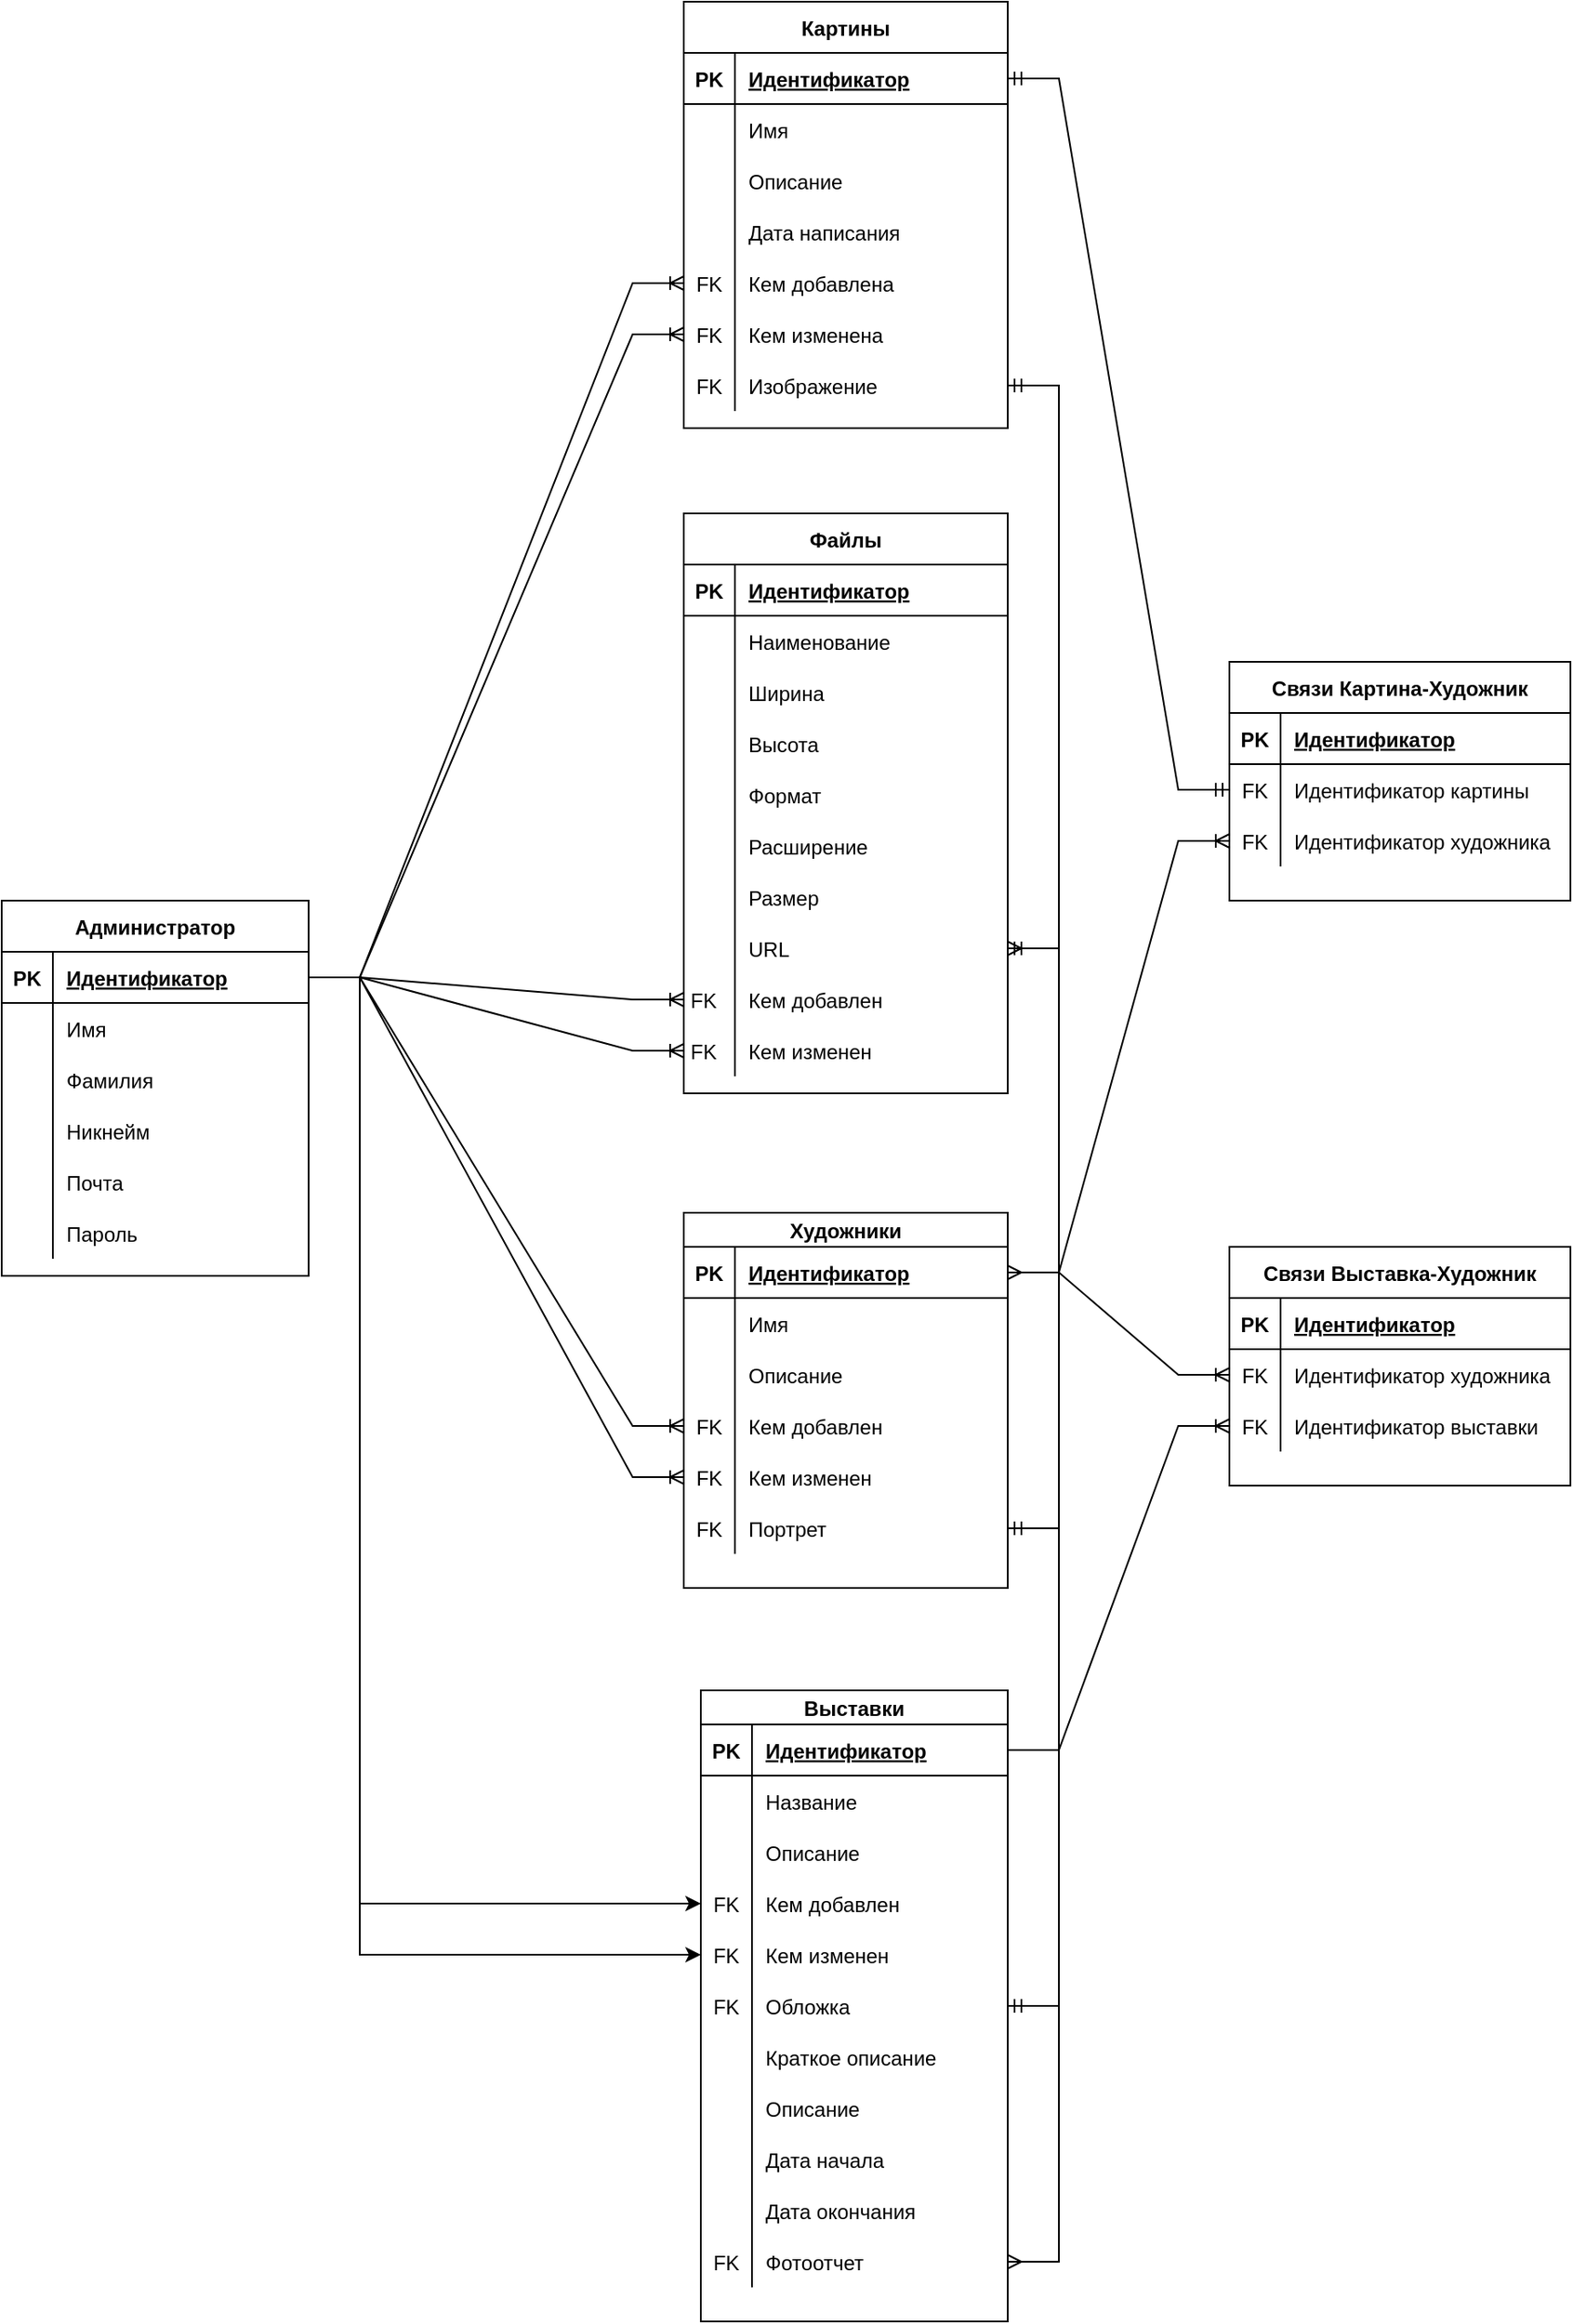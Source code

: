 <mxfile version="21.1.5" type="device">
  <diagram id="3rAgQ4ktY9IIrAbZ8hFa" name="Page-1">
    <mxGraphModel dx="1843" dy="747" grid="1" gridSize="10" guides="1" tooltips="1" connect="1" arrows="1" fold="1" page="1" pageScale="1" pageWidth="2336" pageHeight="1654" math="0" shadow="0">
      <root>
        <mxCell id="0" />
        <mxCell id="1" parent="0" />
        <mxCell id="TPfBYXYSF042yDpxXfmi-1" value="Художники" style="shape=table;startSize=20;container=1;collapsible=1;childLayout=tableLayout;fixedRows=1;rowLines=0;fontStyle=1;align=center;resizeLast=1;" vertex="1" parent="1">
          <mxGeometry x="760" y="900" width="190" height="220" as="geometry" />
        </mxCell>
        <mxCell id="TPfBYXYSF042yDpxXfmi-2" value="" style="shape=partialRectangle;collapsible=0;dropTarget=0;pointerEvents=0;fillColor=none;points=[[0,0.5],[1,0.5]];portConstraint=eastwest;top=0;left=0;right=0;bottom=1;" vertex="1" parent="TPfBYXYSF042yDpxXfmi-1">
          <mxGeometry y="20" width="190" height="30" as="geometry" />
        </mxCell>
        <mxCell id="TPfBYXYSF042yDpxXfmi-3" value="PK" style="shape=partialRectangle;overflow=hidden;connectable=0;fillColor=none;top=0;left=0;bottom=0;right=0;fontStyle=1;" vertex="1" parent="TPfBYXYSF042yDpxXfmi-2">
          <mxGeometry width="30" height="30" as="geometry">
            <mxRectangle width="30" height="30" as="alternateBounds" />
          </mxGeometry>
        </mxCell>
        <mxCell id="TPfBYXYSF042yDpxXfmi-4" value="Идентификатор" style="shape=partialRectangle;overflow=hidden;connectable=0;fillColor=none;top=0;left=0;bottom=0;right=0;align=left;spacingLeft=6;fontStyle=5;" vertex="1" parent="TPfBYXYSF042yDpxXfmi-2">
          <mxGeometry x="30" width="160" height="30" as="geometry">
            <mxRectangle width="160" height="30" as="alternateBounds" />
          </mxGeometry>
        </mxCell>
        <mxCell id="TPfBYXYSF042yDpxXfmi-5" value="" style="shape=partialRectangle;collapsible=0;dropTarget=0;pointerEvents=0;fillColor=none;points=[[0,0.5],[1,0.5]];portConstraint=eastwest;top=0;left=0;right=0;bottom=0;" vertex="1" parent="TPfBYXYSF042yDpxXfmi-1">
          <mxGeometry y="50" width="190" height="30" as="geometry" />
        </mxCell>
        <mxCell id="TPfBYXYSF042yDpxXfmi-6" value="" style="shape=partialRectangle;overflow=hidden;connectable=0;fillColor=none;top=0;left=0;bottom=0;right=0;" vertex="1" parent="TPfBYXYSF042yDpxXfmi-5">
          <mxGeometry width="30" height="30" as="geometry">
            <mxRectangle width="30" height="30" as="alternateBounds" />
          </mxGeometry>
        </mxCell>
        <mxCell id="TPfBYXYSF042yDpxXfmi-7" value="Имя" style="shape=partialRectangle;overflow=hidden;connectable=0;fillColor=none;top=0;left=0;bottom=0;right=0;align=left;spacingLeft=6;" vertex="1" parent="TPfBYXYSF042yDpxXfmi-5">
          <mxGeometry x="30" width="160" height="30" as="geometry">
            <mxRectangle width="160" height="30" as="alternateBounds" />
          </mxGeometry>
        </mxCell>
        <mxCell id="TPfBYXYSF042yDpxXfmi-8" value="" style="shape=partialRectangle;collapsible=0;dropTarget=0;pointerEvents=0;fillColor=none;points=[[0,0.5],[1,0.5]];portConstraint=eastwest;top=0;left=0;right=0;bottom=0;" vertex="1" parent="TPfBYXYSF042yDpxXfmi-1">
          <mxGeometry y="80" width="190" height="30" as="geometry" />
        </mxCell>
        <mxCell id="TPfBYXYSF042yDpxXfmi-9" value="" style="shape=partialRectangle;overflow=hidden;connectable=0;fillColor=none;top=0;left=0;bottom=0;right=0;" vertex="1" parent="TPfBYXYSF042yDpxXfmi-8">
          <mxGeometry width="30" height="30" as="geometry">
            <mxRectangle width="30" height="30" as="alternateBounds" />
          </mxGeometry>
        </mxCell>
        <mxCell id="TPfBYXYSF042yDpxXfmi-10" value="Описание" style="shape=partialRectangle;overflow=hidden;connectable=0;fillColor=none;top=0;left=0;bottom=0;right=0;align=left;spacingLeft=6;" vertex="1" parent="TPfBYXYSF042yDpxXfmi-8">
          <mxGeometry x="30" width="160" height="30" as="geometry">
            <mxRectangle width="160" height="30" as="alternateBounds" />
          </mxGeometry>
        </mxCell>
        <mxCell id="TPfBYXYSF042yDpxXfmi-11" value="" style="shape=partialRectangle;collapsible=0;dropTarget=0;pointerEvents=0;fillColor=none;points=[[0,0.5],[1,0.5]];portConstraint=eastwest;top=0;left=0;right=0;bottom=0;" vertex="1" parent="TPfBYXYSF042yDpxXfmi-1">
          <mxGeometry y="110" width="190" height="30" as="geometry" />
        </mxCell>
        <mxCell id="TPfBYXYSF042yDpxXfmi-12" value="FK" style="shape=partialRectangle;overflow=hidden;connectable=0;fillColor=none;top=0;left=0;bottom=0;right=0;" vertex="1" parent="TPfBYXYSF042yDpxXfmi-11">
          <mxGeometry width="30" height="30" as="geometry">
            <mxRectangle width="30" height="30" as="alternateBounds" />
          </mxGeometry>
        </mxCell>
        <mxCell id="TPfBYXYSF042yDpxXfmi-13" value="Кем добавлен" style="shape=partialRectangle;overflow=hidden;connectable=0;fillColor=none;top=0;left=0;bottom=0;right=0;align=left;spacingLeft=6;" vertex="1" parent="TPfBYXYSF042yDpxXfmi-11">
          <mxGeometry x="30" width="160" height="30" as="geometry">
            <mxRectangle width="160" height="30" as="alternateBounds" />
          </mxGeometry>
        </mxCell>
        <mxCell id="TPfBYXYSF042yDpxXfmi-14" value="" style="shape=partialRectangle;collapsible=0;dropTarget=0;pointerEvents=0;fillColor=none;points=[[0,0.5],[1,0.5]];portConstraint=eastwest;top=0;left=0;right=0;bottom=0;" vertex="1" parent="TPfBYXYSF042yDpxXfmi-1">
          <mxGeometry y="140" width="190" height="30" as="geometry" />
        </mxCell>
        <mxCell id="TPfBYXYSF042yDpxXfmi-15" value="FK" style="shape=partialRectangle;overflow=hidden;connectable=0;fillColor=none;top=0;left=0;bottom=0;right=0;" vertex="1" parent="TPfBYXYSF042yDpxXfmi-14">
          <mxGeometry width="30" height="30" as="geometry">
            <mxRectangle width="30" height="30" as="alternateBounds" />
          </mxGeometry>
        </mxCell>
        <mxCell id="TPfBYXYSF042yDpxXfmi-16" value="Кем изменен" style="shape=partialRectangle;overflow=hidden;connectable=0;fillColor=none;top=0;left=0;bottom=0;right=0;align=left;spacingLeft=6;" vertex="1" parent="TPfBYXYSF042yDpxXfmi-14">
          <mxGeometry x="30" width="160" height="30" as="geometry">
            <mxRectangle width="160" height="30" as="alternateBounds" />
          </mxGeometry>
        </mxCell>
        <mxCell id="TPfBYXYSF042yDpxXfmi-17" value="" style="shape=partialRectangle;collapsible=0;dropTarget=0;pointerEvents=0;fillColor=none;points=[[0,0.5],[1,0.5]];portConstraint=eastwest;top=0;left=0;right=0;bottom=0;" vertex="1" parent="TPfBYXYSF042yDpxXfmi-1">
          <mxGeometry y="170" width="190" height="30" as="geometry" />
        </mxCell>
        <mxCell id="TPfBYXYSF042yDpxXfmi-18" value="FK" style="shape=partialRectangle;overflow=hidden;connectable=0;fillColor=none;top=0;left=0;bottom=0;right=0;" vertex="1" parent="TPfBYXYSF042yDpxXfmi-17">
          <mxGeometry width="30" height="30" as="geometry">
            <mxRectangle width="30" height="30" as="alternateBounds" />
          </mxGeometry>
        </mxCell>
        <mxCell id="TPfBYXYSF042yDpxXfmi-19" value="Портрет" style="shape=partialRectangle;overflow=hidden;connectable=0;fillColor=none;top=0;left=0;bottom=0;right=0;align=left;spacingLeft=6;" vertex="1" parent="TPfBYXYSF042yDpxXfmi-17">
          <mxGeometry x="30" width="160" height="30" as="geometry">
            <mxRectangle width="160" height="30" as="alternateBounds" />
          </mxGeometry>
        </mxCell>
        <mxCell id="TPfBYXYSF042yDpxXfmi-20" value="Администратор" style="shape=table;startSize=30;container=1;collapsible=1;childLayout=tableLayout;fixedRows=1;rowLines=0;fontStyle=1;align=center;resizeLast=1;" vertex="1" parent="1">
          <mxGeometry x="360" y="717" width="180" height="220" as="geometry" />
        </mxCell>
        <mxCell id="TPfBYXYSF042yDpxXfmi-21" value="" style="shape=partialRectangle;collapsible=0;dropTarget=0;pointerEvents=0;fillColor=none;points=[[0,0.5],[1,0.5]];portConstraint=eastwest;top=0;left=0;right=0;bottom=1;" vertex="1" parent="TPfBYXYSF042yDpxXfmi-20">
          <mxGeometry y="30" width="180" height="30" as="geometry" />
        </mxCell>
        <mxCell id="TPfBYXYSF042yDpxXfmi-22" value="PK" style="shape=partialRectangle;overflow=hidden;connectable=0;fillColor=none;top=0;left=0;bottom=0;right=0;fontStyle=1;" vertex="1" parent="TPfBYXYSF042yDpxXfmi-21">
          <mxGeometry width="30" height="30" as="geometry">
            <mxRectangle width="30" height="30" as="alternateBounds" />
          </mxGeometry>
        </mxCell>
        <mxCell id="TPfBYXYSF042yDpxXfmi-23" value="Идентификатор" style="shape=partialRectangle;overflow=hidden;connectable=0;fillColor=none;top=0;left=0;bottom=0;right=0;align=left;spacingLeft=6;fontStyle=5;" vertex="1" parent="TPfBYXYSF042yDpxXfmi-21">
          <mxGeometry x="30" width="150" height="30" as="geometry">
            <mxRectangle width="150" height="30" as="alternateBounds" />
          </mxGeometry>
        </mxCell>
        <mxCell id="TPfBYXYSF042yDpxXfmi-24" value="" style="shape=partialRectangle;collapsible=0;dropTarget=0;pointerEvents=0;fillColor=none;points=[[0,0.5],[1,0.5]];portConstraint=eastwest;top=0;left=0;right=0;bottom=0;" vertex="1" parent="TPfBYXYSF042yDpxXfmi-20">
          <mxGeometry y="60" width="180" height="30" as="geometry" />
        </mxCell>
        <mxCell id="TPfBYXYSF042yDpxXfmi-25" value="" style="shape=partialRectangle;overflow=hidden;connectable=0;fillColor=none;top=0;left=0;bottom=0;right=0;" vertex="1" parent="TPfBYXYSF042yDpxXfmi-24">
          <mxGeometry width="30" height="30" as="geometry">
            <mxRectangle width="30" height="30" as="alternateBounds" />
          </mxGeometry>
        </mxCell>
        <mxCell id="TPfBYXYSF042yDpxXfmi-26" value="Имя" style="shape=partialRectangle;overflow=hidden;connectable=0;fillColor=none;top=0;left=0;bottom=0;right=0;align=left;spacingLeft=6;" vertex="1" parent="TPfBYXYSF042yDpxXfmi-24">
          <mxGeometry x="30" width="150" height="30" as="geometry">
            <mxRectangle width="150" height="30" as="alternateBounds" />
          </mxGeometry>
        </mxCell>
        <mxCell id="TPfBYXYSF042yDpxXfmi-27" value="" style="shape=partialRectangle;collapsible=0;dropTarget=0;pointerEvents=0;fillColor=none;points=[[0,0.5],[1,0.5]];portConstraint=eastwest;top=0;left=0;right=0;bottom=0;" vertex="1" parent="TPfBYXYSF042yDpxXfmi-20">
          <mxGeometry y="90" width="180" height="30" as="geometry" />
        </mxCell>
        <mxCell id="TPfBYXYSF042yDpxXfmi-28" value="" style="shape=partialRectangle;overflow=hidden;connectable=0;fillColor=none;top=0;left=0;bottom=0;right=0;" vertex="1" parent="TPfBYXYSF042yDpxXfmi-27">
          <mxGeometry width="30" height="30" as="geometry">
            <mxRectangle width="30" height="30" as="alternateBounds" />
          </mxGeometry>
        </mxCell>
        <mxCell id="TPfBYXYSF042yDpxXfmi-29" value="Фамилия" style="shape=partialRectangle;overflow=hidden;connectable=0;fillColor=none;top=0;left=0;bottom=0;right=0;align=left;spacingLeft=6;" vertex="1" parent="TPfBYXYSF042yDpxXfmi-27">
          <mxGeometry x="30" width="150" height="30" as="geometry">
            <mxRectangle width="150" height="30" as="alternateBounds" />
          </mxGeometry>
        </mxCell>
        <mxCell id="TPfBYXYSF042yDpxXfmi-30" value="" style="shape=partialRectangle;collapsible=0;dropTarget=0;pointerEvents=0;fillColor=none;points=[[0,0.5],[1,0.5]];portConstraint=eastwest;top=0;left=0;right=0;bottom=0;" vertex="1" parent="TPfBYXYSF042yDpxXfmi-20">
          <mxGeometry y="120" width="180" height="30" as="geometry" />
        </mxCell>
        <mxCell id="TPfBYXYSF042yDpxXfmi-31" value="" style="shape=partialRectangle;overflow=hidden;connectable=0;fillColor=none;top=0;left=0;bottom=0;right=0;" vertex="1" parent="TPfBYXYSF042yDpxXfmi-30">
          <mxGeometry width="30" height="30" as="geometry">
            <mxRectangle width="30" height="30" as="alternateBounds" />
          </mxGeometry>
        </mxCell>
        <mxCell id="TPfBYXYSF042yDpxXfmi-32" value="Никнейм" style="shape=partialRectangle;overflow=hidden;connectable=0;fillColor=none;top=0;left=0;bottom=0;right=0;align=left;spacingLeft=6;" vertex="1" parent="TPfBYXYSF042yDpxXfmi-30">
          <mxGeometry x="30" width="150" height="30" as="geometry">
            <mxRectangle width="150" height="30" as="alternateBounds" />
          </mxGeometry>
        </mxCell>
        <mxCell id="TPfBYXYSF042yDpxXfmi-33" value="" style="shape=partialRectangle;collapsible=0;dropTarget=0;pointerEvents=0;fillColor=none;points=[[0,0.5],[1,0.5]];portConstraint=eastwest;top=0;left=0;right=0;bottom=0;" vertex="1" parent="TPfBYXYSF042yDpxXfmi-20">
          <mxGeometry y="150" width="180" height="30" as="geometry" />
        </mxCell>
        <mxCell id="TPfBYXYSF042yDpxXfmi-34" value="" style="shape=partialRectangle;overflow=hidden;connectable=0;fillColor=none;top=0;left=0;bottom=0;right=0;" vertex="1" parent="TPfBYXYSF042yDpxXfmi-33">
          <mxGeometry width="30" height="30" as="geometry">
            <mxRectangle width="30" height="30" as="alternateBounds" />
          </mxGeometry>
        </mxCell>
        <mxCell id="TPfBYXYSF042yDpxXfmi-35" value="Почта" style="shape=partialRectangle;overflow=hidden;connectable=0;fillColor=none;top=0;left=0;bottom=0;right=0;align=left;spacingLeft=6;" vertex="1" parent="TPfBYXYSF042yDpxXfmi-33">
          <mxGeometry x="30" width="150" height="30" as="geometry">
            <mxRectangle width="150" height="30" as="alternateBounds" />
          </mxGeometry>
        </mxCell>
        <mxCell id="TPfBYXYSF042yDpxXfmi-36" value="" style="shape=partialRectangle;collapsible=0;dropTarget=0;pointerEvents=0;fillColor=none;points=[[0,0.5],[1,0.5]];portConstraint=eastwest;top=0;left=0;right=0;bottom=0;" vertex="1" parent="TPfBYXYSF042yDpxXfmi-20">
          <mxGeometry y="180" width="180" height="30" as="geometry" />
        </mxCell>
        <mxCell id="TPfBYXYSF042yDpxXfmi-37" value="" style="shape=partialRectangle;overflow=hidden;connectable=0;fillColor=none;top=0;left=0;bottom=0;right=0;" vertex="1" parent="TPfBYXYSF042yDpxXfmi-36">
          <mxGeometry width="30" height="30" as="geometry">
            <mxRectangle width="30" height="30" as="alternateBounds" />
          </mxGeometry>
        </mxCell>
        <mxCell id="TPfBYXYSF042yDpxXfmi-38" value="Пароль" style="shape=partialRectangle;overflow=hidden;connectable=0;fillColor=none;top=0;left=0;bottom=0;right=0;align=left;spacingLeft=6;" vertex="1" parent="TPfBYXYSF042yDpxXfmi-36">
          <mxGeometry x="30" width="150" height="30" as="geometry">
            <mxRectangle width="150" height="30" as="alternateBounds" />
          </mxGeometry>
        </mxCell>
        <mxCell id="TPfBYXYSF042yDpxXfmi-39" value="Картины" style="shape=table;startSize=30;container=1;collapsible=1;childLayout=tableLayout;fixedRows=1;rowLines=0;fontStyle=1;align=center;resizeLast=1;" vertex="1" parent="1">
          <mxGeometry x="760" y="190" width="190" height="250" as="geometry" />
        </mxCell>
        <mxCell id="TPfBYXYSF042yDpxXfmi-40" value="" style="shape=partialRectangle;collapsible=0;dropTarget=0;pointerEvents=0;fillColor=none;points=[[0,0.5],[1,0.5]];portConstraint=eastwest;top=0;left=0;right=0;bottom=1;" vertex="1" parent="TPfBYXYSF042yDpxXfmi-39">
          <mxGeometry y="30" width="190" height="30" as="geometry" />
        </mxCell>
        <mxCell id="TPfBYXYSF042yDpxXfmi-41" value="PK" style="shape=partialRectangle;overflow=hidden;connectable=0;fillColor=none;top=0;left=0;bottom=0;right=0;fontStyle=1;" vertex="1" parent="TPfBYXYSF042yDpxXfmi-40">
          <mxGeometry width="30" height="30" as="geometry">
            <mxRectangle width="30" height="30" as="alternateBounds" />
          </mxGeometry>
        </mxCell>
        <mxCell id="TPfBYXYSF042yDpxXfmi-42" value="Идентификатор" style="shape=partialRectangle;overflow=hidden;connectable=0;fillColor=none;top=0;left=0;bottom=0;right=0;align=left;spacingLeft=6;fontStyle=5;" vertex="1" parent="TPfBYXYSF042yDpxXfmi-40">
          <mxGeometry x="30" width="160" height="30" as="geometry">
            <mxRectangle width="160" height="30" as="alternateBounds" />
          </mxGeometry>
        </mxCell>
        <mxCell id="TPfBYXYSF042yDpxXfmi-43" value="" style="shape=partialRectangle;collapsible=0;dropTarget=0;pointerEvents=0;fillColor=none;points=[[0,0.5],[1,0.5]];portConstraint=eastwest;top=0;left=0;right=0;bottom=0;" vertex="1" parent="TPfBYXYSF042yDpxXfmi-39">
          <mxGeometry y="60" width="190" height="30" as="geometry" />
        </mxCell>
        <mxCell id="TPfBYXYSF042yDpxXfmi-44" value="" style="shape=partialRectangle;overflow=hidden;connectable=0;fillColor=none;top=0;left=0;bottom=0;right=0;" vertex="1" parent="TPfBYXYSF042yDpxXfmi-43">
          <mxGeometry width="30" height="30" as="geometry">
            <mxRectangle width="30" height="30" as="alternateBounds" />
          </mxGeometry>
        </mxCell>
        <mxCell id="TPfBYXYSF042yDpxXfmi-45" value="Имя" style="shape=partialRectangle;overflow=hidden;connectable=0;fillColor=none;top=0;left=0;bottom=0;right=0;align=left;spacingLeft=6;" vertex="1" parent="TPfBYXYSF042yDpxXfmi-43">
          <mxGeometry x="30" width="160" height="30" as="geometry">
            <mxRectangle width="160" height="30" as="alternateBounds" />
          </mxGeometry>
        </mxCell>
        <mxCell id="TPfBYXYSF042yDpxXfmi-46" value="" style="shape=partialRectangle;collapsible=0;dropTarget=0;pointerEvents=0;fillColor=none;points=[[0,0.5],[1,0.5]];portConstraint=eastwest;top=0;left=0;right=0;bottom=0;" vertex="1" parent="TPfBYXYSF042yDpxXfmi-39">
          <mxGeometry y="90" width="190" height="30" as="geometry" />
        </mxCell>
        <mxCell id="TPfBYXYSF042yDpxXfmi-47" value="" style="shape=partialRectangle;overflow=hidden;connectable=0;fillColor=none;top=0;left=0;bottom=0;right=0;" vertex="1" parent="TPfBYXYSF042yDpxXfmi-46">
          <mxGeometry width="30" height="30" as="geometry">
            <mxRectangle width="30" height="30" as="alternateBounds" />
          </mxGeometry>
        </mxCell>
        <mxCell id="TPfBYXYSF042yDpxXfmi-48" value="Описание" style="shape=partialRectangle;overflow=hidden;connectable=0;fillColor=none;top=0;left=0;bottom=0;right=0;align=left;spacingLeft=6;" vertex="1" parent="TPfBYXYSF042yDpxXfmi-46">
          <mxGeometry x="30" width="160" height="30" as="geometry">
            <mxRectangle width="160" height="30" as="alternateBounds" />
          </mxGeometry>
        </mxCell>
        <mxCell id="TPfBYXYSF042yDpxXfmi-49" value="" style="shape=partialRectangle;collapsible=0;dropTarget=0;pointerEvents=0;fillColor=none;points=[[0,0.5],[1,0.5]];portConstraint=eastwest;top=0;left=0;right=0;bottom=0;" vertex="1" parent="TPfBYXYSF042yDpxXfmi-39">
          <mxGeometry y="120" width="190" height="30" as="geometry" />
        </mxCell>
        <mxCell id="TPfBYXYSF042yDpxXfmi-50" value="" style="shape=partialRectangle;overflow=hidden;connectable=0;fillColor=none;top=0;left=0;bottom=0;right=0;" vertex="1" parent="TPfBYXYSF042yDpxXfmi-49">
          <mxGeometry width="30" height="30" as="geometry">
            <mxRectangle width="30" height="30" as="alternateBounds" />
          </mxGeometry>
        </mxCell>
        <mxCell id="TPfBYXYSF042yDpxXfmi-51" value="Дата написания" style="shape=partialRectangle;overflow=hidden;connectable=0;fillColor=none;top=0;left=0;bottom=0;right=0;align=left;spacingLeft=6;" vertex="1" parent="TPfBYXYSF042yDpxXfmi-49">
          <mxGeometry x="30" width="160" height="30" as="geometry">
            <mxRectangle width="160" height="30" as="alternateBounds" />
          </mxGeometry>
        </mxCell>
        <mxCell id="TPfBYXYSF042yDpxXfmi-52" value="" style="shape=partialRectangle;collapsible=0;dropTarget=0;pointerEvents=0;fillColor=none;points=[[0,0.5],[1,0.5]];portConstraint=eastwest;top=0;left=0;right=0;bottom=0;" vertex="1" parent="TPfBYXYSF042yDpxXfmi-39">
          <mxGeometry y="150" width="190" height="30" as="geometry" />
        </mxCell>
        <mxCell id="TPfBYXYSF042yDpxXfmi-53" value="FK" style="shape=partialRectangle;overflow=hidden;connectable=0;fillColor=none;top=0;left=0;bottom=0;right=0;" vertex="1" parent="TPfBYXYSF042yDpxXfmi-52">
          <mxGeometry width="30" height="30" as="geometry">
            <mxRectangle width="30" height="30" as="alternateBounds" />
          </mxGeometry>
        </mxCell>
        <mxCell id="TPfBYXYSF042yDpxXfmi-54" value="Кем добавлена" style="shape=partialRectangle;overflow=hidden;connectable=0;fillColor=none;top=0;left=0;bottom=0;right=0;align=left;spacingLeft=6;" vertex="1" parent="TPfBYXYSF042yDpxXfmi-52">
          <mxGeometry x="30" width="160" height="30" as="geometry">
            <mxRectangle width="160" height="30" as="alternateBounds" />
          </mxGeometry>
        </mxCell>
        <mxCell id="TPfBYXYSF042yDpxXfmi-55" value="" style="shape=partialRectangle;collapsible=0;dropTarget=0;pointerEvents=0;fillColor=none;points=[[0,0.5],[1,0.5]];portConstraint=eastwest;top=0;left=0;right=0;bottom=0;" vertex="1" parent="TPfBYXYSF042yDpxXfmi-39">
          <mxGeometry y="180" width="190" height="30" as="geometry" />
        </mxCell>
        <mxCell id="TPfBYXYSF042yDpxXfmi-56" value="FK" style="shape=partialRectangle;overflow=hidden;connectable=0;fillColor=none;top=0;left=0;bottom=0;right=0;" vertex="1" parent="TPfBYXYSF042yDpxXfmi-55">
          <mxGeometry width="30" height="30" as="geometry">
            <mxRectangle width="30" height="30" as="alternateBounds" />
          </mxGeometry>
        </mxCell>
        <mxCell id="TPfBYXYSF042yDpxXfmi-57" value="Кем изменена" style="shape=partialRectangle;overflow=hidden;connectable=0;fillColor=none;top=0;left=0;bottom=0;right=0;align=left;spacingLeft=6;" vertex="1" parent="TPfBYXYSF042yDpxXfmi-55">
          <mxGeometry x="30" width="160" height="30" as="geometry">
            <mxRectangle width="160" height="30" as="alternateBounds" />
          </mxGeometry>
        </mxCell>
        <mxCell id="TPfBYXYSF042yDpxXfmi-58" value="" style="shape=partialRectangle;collapsible=0;dropTarget=0;pointerEvents=0;fillColor=none;points=[[0,0.5],[1,0.5]];portConstraint=eastwest;top=0;left=0;right=0;bottom=0;" vertex="1" parent="TPfBYXYSF042yDpxXfmi-39">
          <mxGeometry y="210" width="190" height="30" as="geometry" />
        </mxCell>
        <mxCell id="TPfBYXYSF042yDpxXfmi-59" value="FK" style="shape=partialRectangle;overflow=hidden;connectable=0;fillColor=none;top=0;left=0;bottom=0;right=0;" vertex="1" parent="TPfBYXYSF042yDpxXfmi-58">
          <mxGeometry width="30" height="30" as="geometry">
            <mxRectangle width="30" height="30" as="alternateBounds" />
          </mxGeometry>
        </mxCell>
        <mxCell id="TPfBYXYSF042yDpxXfmi-60" value="Изображение" style="shape=partialRectangle;overflow=hidden;connectable=0;fillColor=none;top=0;left=0;bottom=0;right=0;align=left;spacingLeft=6;" vertex="1" parent="TPfBYXYSF042yDpxXfmi-58">
          <mxGeometry x="30" width="160" height="30" as="geometry">
            <mxRectangle width="160" height="30" as="alternateBounds" />
          </mxGeometry>
        </mxCell>
        <mxCell id="TPfBYXYSF042yDpxXfmi-61" value="Связи Картина-Художник" style="shape=table;startSize=30;container=1;collapsible=1;childLayout=tableLayout;fixedRows=1;rowLines=0;fontStyle=1;align=center;resizeLast=1;" vertex="1" parent="1">
          <mxGeometry x="1080" y="577" width="200" height="140" as="geometry" />
        </mxCell>
        <mxCell id="TPfBYXYSF042yDpxXfmi-62" value="" style="shape=partialRectangle;collapsible=0;dropTarget=0;pointerEvents=0;fillColor=none;points=[[0,0.5],[1,0.5]];portConstraint=eastwest;top=0;left=0;right=0;bottom=1;" vertex="1" parent="TPfBYXYSF042yDpxXfmi-61">
          <mxGeometry y="30" width="200" height="30" as="geometry" />
        </mxCell>
        <mxCell id="TPfBYXYSF042yDpxXfmi-63" value="PK" style="shape=partialRectangle;overflow=hidden;connectable=0;fillColor=none;top=0;left=0;bottom=0;right=0;fontStyle=1;" vertex="1" parent="TPfBYXYSF042yDpxXfmi-62">
          <mxGeometry width="30" height="30" as="geometry">
            <mxRectangle width="30" height="30" as="alternateBounds" />
          </mxGeometry>
        </mxCell>
        <mxCell id="TPfBYXYSF042yDpxXfmi-64" value="Идентификатор" style="shape=partialRectangle;overflow=hidden;connectable=0;fillColor=none;top=0;left=0;bottom=0;right=0;align=left;spacingLeft=6;fontStyle=5;" vertex="1" parent="TPfBYXYSF042yDpxXfmi-62">
          <mxGeometry x="30" width="170" height="30" as="geometry">
            <mxRectangle width="170" height="30" as="alternateBounds" />
          </mxGeometry>
        </mxCell>
        <mxCell id="TPfBYXYSF042yDpxXfmi-65" value="" style="shape=partialRectangle;collapsible=0;dropTarget=0;pointerEvents=0;fillColor=none;points=[[0,0.5],[1,0.5]];portConstraint=eastwest;top=0;left=0;right=0;bottom=0;" vertex="1" parent="TPfBYXYSF042yDpxXfmi-61">
          <mxGeometry y="60" width="200" height="30" as="geometry" />
        </mxCell>
        <mxCell id="TPfBYXYSF042yDpxXfmi-66" value="FK" style="shape=partialRectangle;overflow=hidden;connectable=0;fillColor=none;top=0;left=0;bottom=0;right=0;" vertex="1" parent="TPfBYXYSF042yDpxXfmi-65">
          <mxGeometry width="30" height="30" as="geometry">
            <mxRectangle width="30" height="30" as="alternateBounds" />
          </mxGeometry>
        </mxCell>
        <mxCell id="TPfBYXYSF042yDpxXfmi-67" value="Идентификатор картины" style="shape=partialRectangle;overflow=hidden;connectable=0;fillColor=none;top=0;left=0;bottom=0;right=0;align=left;spacingLeft=6;" vertex="1" parent="TPfBYXYSF042yDpxXfmi-65">
          <mxGeometry x="30" width="170" height="30" as="geometry">
            <mxRectangle width="170" height="30" as="alternateBounds" />
          </mxGeometry>
        </mxCell>
        <mxCell id="TPfBYXYSF042yDpxXfmi-68" value="" style="shape=partialRectangle;collapsible=0;dropTarget=0;pointerEvents=0;fillColor=none;points=[[0,0.5],[1,0.5]];portConstraint=eastwest;top=0;left=0;right=0;bottom=0;" vertex="1" parent="TPfBYXYSF042yDpxXfmi-61">
          <mxGeometry y="90" width="200" height="30" as="geometry" />
        </mxCell>
        <mxCell id="TPfBYXYSF042yDpxXfmi-69" value="FK" style="shape=partialRectangle;overflow=hidden;connectable=0;fillColor=none;top=0;left=0;bottom=0;right=0;" vertex="1" parent="TPfBYXYSF042yDpxXfmi-68">
          <mxGeometry width="30" height="30" as="geometry">
            <mxRectangle width="30" height="30" as="alternateBounds" />
          </mxGeometry>
        </mxCell>
        <mxCell id="TPfBYXYSF042yDpxXfmi-70" value="Идентификатор художника" style="shape=partialRectangle;overflow=hidden;connectable=0;fillColor=none;top=0;left=0;bottom=0;right=0;align=left;spacingLeft=6;" vertex="1" parent="TPfBYXYSF042yDpxXfmi-68">
          <mxGeometry x="30" width="170" height="30" as="geometry">
            <mxRectangle width="170" height="30" as="alternateBounds" />
          </mxGeometry>
        </mxCell>
        <mxCell id="TPfBYXYSF042yDpxXfmi-71" value="" style="edgeStyle=entityRelationEdgeStyle;fontSize=12;html=1;endArrow=ERmandOne;startArrow=ERmandOne;rounded=0;entryX=0;entryY=0.5;entryDx=0;entryDy=0;exitX=1;exitY=0.5;exitDx=0;exitDy=0;" edge="1" parent="1" source="TPfBYXYSF042yDpxXfmi-40" target="TPfBYXYSF042yDpxXfmi-65">
          <mxGeometry width="100" height="100" relative="1" as="geometry">
            <mxPoint x="1010" y="920" as="sourcePoint" />
            <mxPoint x="1110" y="820" as="targetPoint" />
          </mxGeometry>
        </mxCell>
        <mxCell id="TPfBYXYSF042yDpxXfmi-72" value="Файлы" style="shape=table;startSize=30;container=1;collapsible=1;childLayout=tableLayout;fixedRows=1;rowLines=0;fontStyle=1;align=center;resizeLast=1;" vertex="1" parent="1">
          <mxGeometry x="760" y="490" width="190" height="340" as="geometry" />
        </mxCell>
        <mxCell id="TPfBYXYSF042yDpxXfmi-73" value="" style="shape=partialRectangle;collapsible=0;dropTarget=0;pointerEvents=0;fillColor=none;points=[[0,0.5],[1,0.5]];portConstraint=eastwest;top=0;left=0;right=0;bottom=1;" vertex="1" parent="TPfBYXYSF042yDpxXfmi-72">
          <mxGeometry y="30" width="190" height="30" as="geometry" />
        </mxCell>
        <mxCell id="TPfBYXYSF042yDpxXfmi-74" value="PK" style="shape=partialRectangle;overflow=hidden;connectable=0;fillColor=none;top=0;left=0;bottom=0;right=0;fontStyle=1;" vertex="1" parent="TPfBYXYSF042yDpxXfmi-73">
          <mxGeometry width="30" height="30" as="geometry">
            <mxRectangle width="30" height="30" as="alternateBounds" />
          </mxGeometry>
        </mxCell>
        <mxCell id="TPfBYXYSF042yDpxXfmi-75" value="Идентификатор" style="shape=partialRectangle;overflow=hidden;connectable=0;fillColor=none;top=0;left=0;bottom=0;right=0;align=left;spacingLeft=6;fontStyle=5;" vertex="1" parent="TPfBYXYSF042yDpxXfmi-73">
          <mxGeometry x="30" width="160" height="30" as="geometry">
            <mxRectangle width="160" height="30" as="alternateBounds" />
          </mxGeometry>
        </mxCell>
        <mxCell id="TPfBYXYSF042yDpxXfmi-76" value="" style="shape=partialRectangle;collapsible=0;dropTarget=0;pointerEvents=0;fillColor=none;points=[[0,0.5],[1,0.5]];portConstraint=eastwest;top=0;left=0;right=0;bottom=0;" vertex="1" parent="TPfBYXYSF042yDpxXfmi-72">
          <mxGeometry y="60" width="190" height="30" as="geometry" />
        </mxCell>
        <mxCell id="TPfBYXYSF042yDpxXfmi-77" value="" style="shape=partialRectangle;overflow=hidden;connectable=0;fillColor=none;top=0;left=0;bottom=0;right=0;" vertex="1" parent="TPfBYXYSF042yDpxXfmi-76">
          <mxGeometry width="30" height="30" as="geometry">
            <mxRectangle width="30" height="30" as="alternateBounds" />
          </mxGeometry>
        </mxCell>
        <mxCell id="TPfBYXYSF042yDpxXfmi-78" value="Наименование" style="shape=partialRectangle;overflow=hidden;connectable=0;fillColor=none;top=0;left=0;bottom=0;right=0;align=left;spacingLeft=6;" vertex="1" parent="TPfBYXYSF042yDpxXfmi-76">
          <mxGeometry x="30" width="160" height="30" as="geometry">
            <mxRectangle width="160" height="30" as="alternateBounds" />
          </mxGeometry>
        </mxCell>
        <mxCell id="TPfBYXYSF042yDpxXfmi-79" value="" style="shape=partialRectangle;collapsible=0;dropTarget=0;pointerEvents=0;fillColor=none;points=[[0,0.5],[1,0.5]];portConstraint=eastwest;top=0;left=0;right=0;bottom=0;" vertex="1" parent="TPfBYXYSF042yDpxXfmi-72">
          <mxGeometry y="90" width="190" height="30" as="geometry" />
        </mxCell>
        <mxCell id="TPfBYXYSF042yDpxXfmi-80" value="" style="shape=partialRectangle;overflow=hidden;connectable=0;fillColor=none;top=0;left=0;bottom=0;right=0;" vertex="1" parent="TPfBYXYSF042yDpxXfmi-79">
          <mxGeometry width="30" height="30" as="geometry">
            <mxRectangle width="30" height="30" as="alternateBounds" />
          </mxGeometry>
        </mxCell>
        <mxCell id="TPfBYXYSF042yDpxXfmi-81" value="Ширина" style="shape=partialRectangle;overflow=hidden;connectable=0;fillColor=none;top=0;left=0;bottom=0;right=0;align=left;spacingLeft=6;" vertex="1" parent="TPfBYXYSF042yDpxXfmi-79">
          <mxGeometry x="30" width="160" height="30" as="geometry">
            <mxRectangle width="160" height="30" as="alternateBounds" />
          </mxGeometry>
        </mxCell>
        <mxCell id="TPfBYXYSF042yDpxXfmi-82" value="" style="shape=partialRectangle;collapsible=0;dropTarget=0;pointerEvents=0;fillColor=none;points=[[0,0.5],[1,0.5]];portConstraint=eastwest;top=0;left=0;right=0;bottom=0;" vertex="1" parent="TPfBYXYSF042yDpxXfmi-72">
          <mxGeometry y="120" width="190" height="30" as="geometry" />
        </mxCell>
        <mxCell id="TPfBYXYSF042yDpxXfmi-83" value="" style="shape=partialRectangle;overflow=hidden;connectable=0;fillColor=none;top=0;left=0;bottom=0;right=0;" vertex="1" parent="TPfBYXYSF042yDpxXfmi-82">
          <mxGeometry width="30" height="30" as="geometry">
            <mxRectangle width="30" height="30" as="alternateBounds" />
          </mxGeometry>
        </mxCell>
        <mxCell id="TPfBYXYSF042yDpxXfmi-84" value="Высота" style="shape=partialRectangle;overflow=hidden;connectable=0;fillColor=none;top=0;left=0;bottom=0;right=0;align=left;spacingLeft=6;" vertex="1" parent="TPfBYXYSF042yDpxXfmi-82">
          <mxGeometry x="30" width="160" height="30" as="geometry">
            <mxRectangle width="160" height="30" as="alternateBounds" />
          </mxGeometry>
        </mxCell>
        <mxCell id="TPfBYXYSF042yDpxXfmi-85" value="" style="shape=partialRectangle;collapsible=0;dropTarget=0;pointerEvents=0;fillColor=none;points=[[0,0.5],[1,0.5]];portConstraint=eastwest;top=0;left=0;right=0;bottom=0;" vertex="1" parent="TPfBYXYSF042yDpxXfmi-72">
          <mxGeometry y="150" width="190" height="30" as="geometry" />
        </mxCell>
        <mxCell id="TPfBYXYSF042yDpxXfmi-86" value="" style="shape=partialRectangle;overflow=hidden;connectable=0;fillColor=none;top=0;left=0;bottom=0;right=0;" vertex="1" parent="TPfBYXYSF042yDpxXfmi-85">
          <mxGeometry width="30" height="30" as="geometry">
            <mxRectangle width="30" height="30" as="alternateBounds" />
          </mxGeometry>
        </mxCell>
        <mxCell id="TPfBYXYSF042yDpxXfmi-87" value="Формат" style="shape=partialRectangle;overflow=hidden;connectable=0;fillColor=none;top=0;left=0;bottom=0;right=0;align=left;spacingLeft=6;" vertex="1" parent="TPfBYXYSF042yDpxXfmi-85">
          <mxGeometry x="30" width="160" height="30" as="geometry">
            <mxRectangle width="160" height="30" as="alternateBounds" />
          </mxGeometry>
        </mxCell>
        <mxCell id="TPfBYXYSF042yDpxXfmi-88" value="" style="shape=partialRectangle;collapsible=0;dropTarget=0;pointerEvents=0;fillColor=none;points=[[0,0.5],[1,0.5]];portConstraint=eastwest;top=0;left=0;right=0;bottom=0;" vertex="1" parent="TPfBYXYSF042yDpxXfmi-72">
          <mxGeometry y="180" width="190" height="30" as="geometry" />
        </mxCell>
        <mxCell id="TPfBYXYSF042yDpxXfmi-89" value="" style="shape=partialRectangle;overflow=hidden;connectable=0;fillColor=none;top=0;left=0;bottom=0;right=0;" vertex="1" parent="TPfBYXYSF042yDpxXfmi-88">
          <mxGeometry width="30" height="30" as="geometry">
            <mxRectangle width="30" height="30" as="alternateBounds" />
          </mxGeometry>
        </mxCell>
        <mxCell id="TPfBYXYSF042yDpxXfmi-90" value="Расширение" style="shape=partialRectangle;overflow=hidden;connectable=0;fillColor=none;top=0;left=0;bottom=0;right=0;align=left;spacingLeft=6;" vertex="1" parent="TPfBYXYSF042yDpxXfmi-88">
          <mxGeometry x="30" width="160" height="30" as="geometry">
            <mxRectangle width="160" height="30" as="alternateBounds" />
          </mxGeometry>
        </mxCell>
        <mxCell id="TPfBYXYSF042yDpxXfmi-91" value="" style="shape=partialRectangle;collapsible=0;dropTarget=0;pointerEvents=0;fillColor=none;points=[[0,0.5],[1,0.5]];portConstraint=eastwest;top=0;left=0;right=0;bottom=0;" vertex="1" parent="TPfBYXYSF042yDpxXfmi-72">
          <mxGeometry y="210" width="190" height="30" as="geometry" />
        </mxCell>
        <mxCell id="TPfBYXYSF042yDpxXfmi-92" value="" style="shape=partialRectangle;overflow=hidden;connectable=0;fillColor=none;top=0;left=0;bottom=0;right=0;" vertex="1" parent="TPfBYXYSF042yDpxXfmi-91">
          <mxGeometry width="30" height="30" as="geometry">
            <mxRectangle width="30" height="30" as="alternateBounds" />
          </mxGeometry>
        </mxCell>
        <mxCell id="TPfBYXYSF042yDpxXfmi-93" value="Размер" style="shape=partialRectangle;overflow=hidden;connectable=0;fillColor=none;top=0;left=0;bottom=0;right=0;align=left;spacingLeft=6;" vertex="1" parent="TPfBYXYSF042yDpxXfmi-91">
          <mxGeometry x="30" width="160" height="30" as="geometry">
            <mxRectangle width="160" height="30" as="alternateBounds" />
          </mxGeometry>
        </mxCell>
        <mxCell id="TPfBYXYSF042yDpxXfmi-94" value="" style="shape=partialRectangle;collapsible=0;dropTarget=0;pointerEvents=0;fillColor=none;points=[[0,0.5],[1,0.5]];portConstraint=eastwest;top=0;left=0;right=0;bottom=0;" vertex="1" parent="TPfBYXYSF042yDpxXfmi-72">
          <mxGeometry y="240" width="190" height="30" as="geometry" />
        </mxCell>
        <mxCell id="TPfBYXYSF042yDpxXfmi-95" value="" style="shape=partialRectangle;overflow=hidden;connectable=0;fillColor=none;top=0;left=0;bottom=0;right=0;" vertex="1" parent="TPfBYXYSF042yDpxXfmi-94">
          <mxGeometry width="30" height="30" as="geometry">
            <mxRectangle width="30" height="30" as="alternateBounds" />
          </mxGeometry>
        </mxCell>
        <mxCell id="TPfBYXYSF042yDpxXfmi-96" value="URL" style="shape=partialRectangle;overflow=hidden;connectable=0;fillColor=none;top=0;left=0;bottom=0;right=0;align=left;spacingLeft=6;" vertex="1" parent="TPfBYXYSF042yDpxXfmi-94">
          <mxGeometry x="30" width="160" height="30" as="geometry">
            <mxRectangle width="160" height="30" as="alternateBounds" />
          </mxGeometry>
        </mxCell>
        <mxCell id="TPfBYXYSF042yDpxXfmi-97" value="" style="shape=partialRectangle;collapsible=0;dropTarget=0;pointerEvents=0;fillColor=none;points=[[0,0.5],[1,0.5]];portConstraint=eastwest;top=0;left=0;right=0;bottom=0;" vertex="1" parent="TPfBYXYSF042yDpxXfmi-72">
          <mxGeometry y="270" width="190" height="30" as="geometry" />
        </mxCell>
        <mxCell id="TPfBYXYSF042yDpxXfmi-98" value="FK  " style="shape=partialRectangle;overflow=hidden;connectable=0;fillColor=none;top=0;left=0;bottom=0;right=0;" vertex="1" parent="TPfBYXYSF042yDpxXfmi-97">
          <mxGeometry width="30" height="30" as="geometry">
            <mxRectangle width="30" height="30" as="alternateBounds" />
          </mxGeometry>
        </mxCell>
        <mxCell id="TPfBYXYSF042yDpxXfmi-99" value="Кем добавлен" style="shape=partialRectangle;overflow=hidden;connectable=0;fillColor=none;top=0;left=0;bottom=0;right=0;align=left;spacingLeft=6;" vertex="1" parent="TPfBYXYSF042yDpxXfmi-97">
          <mxGeometry x="30" width="160" height="30" as="geometry">
            <mxRectangle width="160" height="30" as="alternateBounds" />
          </mxGeometry>
        </mxCell>
        <mxCell id="TPfBYXYSF042yDpxXfmi-100" value="" style="shape=partialRectangle;collapsible=0;dropTarget=0;pointerEvents=0;fillColor=none;points=[[0,0.5],[1,0.5]];portConstraint=eastwest;top=0;left=0;right=0;bottom=0;" vertex="1" parent="TPfBYXYSF042yDpxXfmi-72">
          <mxGeometry y="300" width="190" height="30" as="geometry" />
        </mxCell>
        <mxCell id="TPfBYXYSF042yDpxXfmi-101" value="FK  " style="shape=partialRectangle;overflow=hidden;connectable=0;fillColor=none;top=0;left=0;bottom=0;right=0;" vertex="1" parent="TPfBYXYSF042yDpxXfmi-100">
          <mxGeometry width="30" height="30" as="geometry">
            <mxRectangle width="30" height="30" as="alternateBounds" />
          </mxGeometry>
        </mxCell>
        <mxCell id="TPfBYXYSF042yDpxXfmi-102" value="Кем изменен" style="shape=partialRectangle;overflow=hidden;connectable=0;fillColor=none;top=0;left=0;bottom=0;right=0;align=left;spacingLeft=6;" vertex="1" parent="TPfBYXYSF042yDpxXfmi-100">
          <mxGeometry x="30" width="160" height="30" as="geometry">
            <mxRectangle width="160" height="30" as="alternateBounds" />
          </mxGeometry>
        </mxCell>
        <mxCell id="TPfBYXYSF042yDpxXfmi-103" value="" style="edgeStyle=entityRelationEdgeStyle;fontSize=12;html=1;endArrow=ERoneToMany;rounded=0;exitX=1;exitY=0.5;exitDx=0;exitDy=0;entryX=0;entryY=0.5;entryDx=0;entryDy=0;" edge="1" parent="1" source="TPfBYXYSF042yDpxXfmi-2" target="TPfBYXYSF042yDpxXfmi-68">
          <mxGeometry width="100" height="100" relative="1" as="geometry">
            <mxPoint x="970" y="1010" as="sourcePoint" />
            <mxPoint x="1070" y="910" as="targetPoint" />
          </mxGeometry>
        </mxCell>
        <mxCell id="TPfBYXYSF042yDpxXfmi-104" value="" style="edgeStyle=entityRelationEdgeStyle;fontSize=12;html=1;endArrow=ERoneToMany;rounded=0;exitX=1;exitY=0.5;exitDx=0;exitDy=0;entryX=0;entryY=0.5;entryDx=0;entryDy=0;" edge="1" parent="1" source="TPfBYXYSF042yDpxXfmi-21" target="TPfBYXYSF042yDpxXfmi-97">
          <mxGeometry width="100" height="100" relative="1" as="geometry">
            <mxPoint x="630" y="560" as="sourcePoint" />
            <mxPoint x="730" y="460" as="targetPoint" />
          </mxGeometry>
        </mxCell>
        <mxCell id="TPfBYXYSF042yDpxXfmi-105" value="" style="edgeStyle=entityRelationEdgeStyle;fontSize=12;html=1;endArrow=ERoneToMany;rounded=0;exitX=1;exitY=0.5;exitDx=0;exitDy=0;entryX=0;entryY=0.5;entryDx=0;entryDy=0;" edge="1" parent="1" source="TPfBYXYSF042yDpxXfmi-21" target="TPfBYXYSF042yDpxXfmi-100">
          <mxGeometry width="100" height="100" relative="1" as="geometry">
            <mxPoint x="580" y="645" as="sourcePoint" />
            <mxPoint x="700" y="495" as="targetPoint" />
          </mxGeometry>
        </mxCell>
        <mxCell id="TPfBYXYSF042yDpxXfmi-106" value="" style="edgeStyle=entityRelationEdgeStyle;fontSize=12;html=1;endArrow=ERoneToMany;rounded=0;exitX=1;exitY=0.5;exitDx=0;exitDy=0;entryX=0;entryY=0.5;entryDx=0;entryDy=0;" edge="1" parent="1" source="TPfBYXYSF042yDpxXfmi-21" target="TPfBYXYSF042yDpxXfmi-52">
          <mxGeometry width="100" height="100" relative="1" as="geometry">
            <mxPoint x="580" y="890" as="sourcePoint" />
            <mxPoint x="680" y="790" as="targetPoint" />
          </mxGeometry>
        </mxCell>
        <mxCell id="TPfBYXYSF042yDpxXfmi-107" value="" style="edgeStyle=entityRelationEdgeStyle;fontSize=12;html=1;endArrow=ERoneToMany;rounded=0;exitX=1;exitY=0.5;exitDx=0;exitDy=0;entryX=0;entryY=0.5;entryDx=0;entryDy=0;" edge="1" parent="1" source="TPfBYXYSF042yDpxXfmi-21" target="TPfBYXYSF042yDpxXfmi-11">
          <mxGeometry width="100" height="100" relative="1" as="geometry">
            <mxPoint x="620" y="930" as="sourcePoint" />
            <mxPoint x="720" y="830" as="targetPoint" />
          </mxGeometry>
        </mxCell>
        <mxCell id="TPfBYXYSF042yDpxXfmi-108" value="" style="edgeStyle=entityRelationEdgeStyle;fontSize=12;html=1;endArrow=ERoneToMany;rounded=0;exitX=1;exitY=0.5;exitDx=0;exitDy=0;entryX=0;entryY=0.5;entryDx=0;entryDy=0;" edge="1" parent="1" source="TPfBYXYSF042yDpxXfmi-21" target="TPfBYXYSF042yDpxXfmi-14">
          <mxGeometry width="100" height="100" relative="1" as="geometry">
            <mxPoint x="460" y="1060" as="sourcePoint" />
            <mxPoint x="560" y="960" as="targetPoint" />
          </mxGeometry>
        </mxCell>
        <mxCell id="TPfBYXYSF042yDpxXfmi-109" value="" style="edgeStyle=entityRelationEdgeStyle;fontSize=12;html=1;endArrow=ERoneToMany;rounded=0;exitX=1;exitY=0.5;exitDx=0;exitDy=0;entryX=0;entryY=0.5;entryDx=0;entryDy=0;" edge="1" parent="1" source="TPfBYXYSF042yDpxXfmi-21" target="TPfBYXYSF042yDpxXfmi-55">
          <mxGeometry width="100" height="100" relative="1" as="geometry">
            <mxPoint x="590" y="890" as="sourcePoint" />
            <mxPoint x="690" y="790" as="targetPoint" />
          </mxGeometry>
        </mxCell>
        <mxCell id="TPfBYXYSF042yDpxXfmi-110" value="" style="edgeStyle=entityRelationEdgeStyle;fontSize=12;html=1;endArrow=ERmandOne;startArrow=ERmandOne;rounded=0;exitX=1;exitY=0.5;exitDx=0;exitDy=0;entryX=1;entryY=0.5;entryDx=0;entryDy=0;" edge="1" parent="1" source="TPfBYXYSF042yDpxXfmi-17" target="TPfBYXYSF042yDpxXfmi-94">
          <mxGeometry width="100" height="100" relative="1" as="geometry">
            <mxPoint x="1070" y="1050" as="sourcePoint" />
            <mxPoint x="1170" y="950" as="targetPoint" />
          </mxGeometry>
        </mxCell>
        <mxCell id="TPfBYXYSF042yDpxXfmi-111" value="" style="edgeStyle=entityRelationEdgeStyle;fontSize=12;html=1;endArrow=ERmandOne;startArrow=ERmandOne;rounded=0;entryX=1;entryY=0.5;entryDx=0;entryDy=0;exitX=1;exitY=0.5;exitDx=0;exitDy=0;" edge="1" parent="1" source="TPfBYXYSF042yDpxXfmi-94" target="TPfBYXYSF042yDpxXfmi-58">
          <mxGeometry width="100" height="100" relative="1" as="geometry">
            <mxPoint x="1110" y="570" as="sourcePoint" />
            <mxPoint x="1210" y="470" as="targetPoint" />
          </mxGeometry>
        </mxCell>
        <mxCell id="TPfBYXYSF042yDpxXfmi-112" value="Связи Выставка-Художник" style="shape=table;startSize=30;container=1;collapsible=1;childLayout=tableLayout;fixedRows=1;rowLines=0;fontStyle=1;align=center;resizeLast=1;" vertex="1" parent="1">
          <mxGeometry x="1080" y="920" width="200" height="140" as="geometry" />
        </mxCell>
        <mxCell id="TPfBYXYSF042yDpxXfmi-113" value="" style="shape=partialRectangle;collapsible=0;dropTarget=0;pointerEvents=0;fillColor=none;points=[[0,0.5],[1,0.5]];portConstraint=eastwest;top=0;left=0;right=0;bottom=1;" vertex="1" parent="TPfBYXYSF042yDpxXfmi-112">
          <mxGeometry y="30" width="200" height="30" as="geometry" />
        </mxCell>
        <mxCell id="TPfBYXYSF042yDpxXfmi-114" value="PK" style="shape=partialRectangle;overflow=hidden;connectable=0;fillColor=none;top=0;left=0;bottom=0;right=0;fontStyle=1;" vertex="1" parent="TPfBYXYSF042yDpxXfmi-113">
          <mxGeometry width="30" height="30" as="geometry">
            <mxRectangle width="30" height="30" as="alternateBounds" />
          </mxGeometry>
        </mxCell>
        <mxCell id="TPfBYXYSF042yDpxXfmi-115" value="Идентификатор" style="shape=partialRectangle;overflow=hidden;connectable=0;fillColor=none;top=0;left=0;bottom=0;right=0;align=left;spacingLeft=6;fontStyle=5;" vertex="1" parent="TPfBYXYSF042yDpxXfmi-113">
          <mxGeometry x="30" width="170" height="30" as="geometry">
            <mxRectangle width="170" height="30" as="alternateBounds" />
          </mxGeometry>
        </mxCell>
        <mxCell id="TPfBYXYSF042yDpxXfmi-119" value="" style="shape=partialRectangle;collapsible=0;dropTarget=0;pointerEvents=0;fillColor=none;points=[[0,0.5],[1,0.5]];portConstraint=eastwest;top=0;left=0;right=0;bottom=0;" vertex="1" parent="TPfBYXYSF042yDpxXfmi-112">
          <mxGeometry y="60" width="200" height="30" as="geometry" />
        </mxCell>
        <mxCell id="TPfBYXYSF042yDpxXfmi-120" value="FK" style="shape=partialRectangle;overflow=hidden;connectable=0;fillColor=none;top=0;left=0;bottom=0;right=0;" vertex="1" parent="TPfBYXYSF042yDpxXfmi-119">
          <mxGeometry width="30" height="30" as="geometry">
            <mxRectangle width="30" height="30" as="alternateBounds" />
          </mxGeometry>
        </mxCell>
        <mxCell id="TPfBYXYSF042yDpxXfmi-121" value="Идентификатор художника" style="shape=partialRectangle;overflow=hidden;connectable=0;fillColor=none;top=0;left=0;bottom=0;right=0;align=left;spacingLeft=6;" vertex="1" parent="TPfBYXYSF042yDpxXfmi-119">
          <mxGeometry x="30" width="170" height="30" as="geometry">
            <mxRectangle width="170" height="30" as="alternateBounds" />
          </mxGeometry>
        </mxCell>
        <mxCell id="TPfBYXYSF042yDpxXfmi-116" value="" style="shape=partialRectangle;collapsible=0;dropTarget=0;pointerEvents=0;fillColor=none;points=[[0,0.5],[1,0.5]];portConstraint=eastwest;top=0;left=0;right=0;bottom=0;" vertex="1" parent="TPfBYXYSF042yDpxXfmi-112">
          <mxGeometry y="90" width="200" height="30" as="geometry" />
        </mxCell>
        <mxCell id="TPfBYXYSF042yDpxXfmi-117" value="FK" style="shape=partialRectangle;overflow=hidden;connectable=0;fillColor=none;top=0;left=0;bottom=0;right=0;" vertex="1" parent="TPfBYXYSF042yDpxXfmi-116">
          <mxGeometry width="30" height="30" as="geometry">
            <mxRectangle width="30" height="30" as="alternateBounds" />
          </mxGeometry>
        </mxCell>
        <mxCell id="TPfBYXYSF042yDpxXfmi-118" value="Идентификатор выставки" style="shape=partialRectangle;overflow=hidden;connectable=0;fillColor=none;top=0;left=0;bottom=0;right=0;align=left;spacingLeft=6;" vertex="1" parent="TPfBYXYSF042yDpxXfmi-116">
          <mxGeometry x="30" width="170" height="30" as="geometry">
            <mxRectangle width="170" height="30" as="alternateBounds" />
          </mxGeometry>
        </mxCell>
        <mxCell id="TPfBYXYSF042yDpxXfmi-122" value="Выставки" style="shape=table;startSize=20;container=1;collapsible=1;childLayout=tableLayout;fixedRows=1;rowLines=0;fontStyle=1;align=center;resizeLast=1;" vertex="1" parent="1">
          <mxGeometry x="770" y="1180" width="180" height="370" as="geometry" />
        </mxCell>
        <mxCell id="TPfBYXYSF042yDpxXfmi-123" value="" style="shape=partialRectangle;collapsible=0;dropTarget=0;pointerEvents=0;fillColor=none;points=[[0,0.5],[1,0.5]];portConstraint=eastwest;top=0;left=0;right=0;bottom=1;" vertex="1" parent="TPfBYXYSF042yDpxXfmi-122">
          <mxGeometry y="20" width="180" height="30" as="geometry" />
        </mxCell>
        <mxCell id="TPfBYXYSF042yDpxXfmi-124" value="PK" style="shape=partialRectangle;overflow=hidden;connectable=0;fillColor=none;top=0;left=0;bottom=0;right=0;fontStyle=1;" vertex="1" parent="TPfBYXYSF042yDpxXfmi-123">
          <mxGeometry width="30" height="30" as="geometry">
            <mxRectangle width="30" height="30" as="alternateBounds" />
          </mxGeometry>
        </mxCell>
        <mxCell id="TPfBYXYSF042yDpxXfmi-125" value="Идентификатор" style="shape=partialRectangle;overflow=hidden;connectable=0;fillColor=none;top=0;left=0;bottom=0;right=0;align=left;spacingLeft=6;fontStyle=5;" vertex="1" parent="TPfBYXYSF042yDpxXfmi-123">
          <mxGeometry x="30" width="150" height="30" as="geometry">
            <mxRectangle width="150" height="30" as="alternateBounds" />
          </mxGeometry>
        </mxCell>
        <mxCell id="TPfBYXYSF042yDpxXfmi-126" value="" style="shape=partialRectangle;collapsible=0;dropTarget=0;pointerEvents=0;fillColor=none;points=[[0,0.5],[1,0.5]];portConstraint=eastwest;top=0;left=0;right=0;bottom=0;" vertex="1" parent="TPfBYXYSF042yDpxXfmi-122">
          <mxGeometry y="50" width="180" height="30" as="geometry" />
        </mxCell>
        <mxCell id="TPfBYXYSF042yDpxXfmi-127" value="" style="shape=partialRectangle;overflow=hidden;connectable=0;fillColor=none;top=0;left=0;bottom=0;right=0;" vertex="1" parent="TPfBYXYSF042yDpxXfmi-126">
          <mxGeometry width="30" height="30" as="geometry">
            <mxRectangle width="30" height="30" as="alternateBounds" />
          </mxGeometry>
        </mxCell>
        <mxCell id="TPfBYXYSF042yDpxXfmi-128" value="Название" style="shape=partialRectangle;overflow=hidden;connectable=0;fillColor=none;top=0;left=0;bottom=0;right=0;align=left;spacingLeft=6;" vertex="1" parent="TPfBYXYSF042yDpxXfmi-126">
          <mxGeometry x="30" width="150" height="30" as="geometry">
            <mxRectangle width="150" height="30" as="alternateBounds" />
          </mxGeometry>
        </mxCell>
        <mxCell id="TPfBYXYSF042yDpxXfmi-129" value="" style="shape=partialRectangle;collapsible=0;dropTarget=0;pointerEvents=0;fillColor=none;points=[[0,0.5],[1,0.5]];portConstraint=eastwest;top=0;left=0;right=0;bottom=0;" vertex="1" parent="TPfBYXYSF042yDpxXfmi-122">
          <mxGeometry y="80" width="180" height="30" as="geometry" />
        </mxCell>
        <mxCell id="TPfBYXYSF042yDpxXfmi-130" value="" style="shape=partialRectangle;overflow=hidden;connectable=0;fillColor=none;top=0;left=0;bottom=0;right=0;" vertex="1" parent="TPfBYXYSF042yDpxXfmi-129">
          <mxGeometry width="30" height="30" as="geometry">
            <mxRectangle width="30" height="30" as="alternateBounds" />
          </mxGeometry>
        </mxCell>
        <mxCell id="TPfBYXYSF042yDpxXfmi-131" value="Описание" style="shape=partialRectangle;overflow=hidden;connectable=0;fillColor=none;top=0;left=0;bottom=0;right=0;align=left;spacingLeft=6;" vertex="1" parent="TPfBYXYSF042yDpxXfmi-129">
          <mxGeometry x="30" width="150" height="30" as="geometry">
            <mxRectangle width="150" height="30" as="alternateBounds" />
          </mxGeometry>
        </mxCell>
        <mxCell id="TPfBYXYSF042yDpxXfmi-132" value="" style="shape=partialRectangle;collapsible=0;dropTarget=0;pointerEvents=0;fillColor=none;points=[[0,0.5],[1,0.5]];portConstraint=eastwest;top=0;left=0;right=0;bottom=0;" vertex="1" parent="TPfBYXYSF042yDpxXfmi-122">
          <mxGeometry y="110" width="180" height="30" as="geometry" />
        </mxCell>
        <mxCell id="TPfBYXYSF042yDpxXfmi-133" value="FK" style="shape=partialRectangle;overflow=hidden;connectable=0;fillColor=none;top=0;left=0;bottom=0;right=0;" vertex="1" parent="TPfBYXYSF042yDpxXfmi-132">
          <mxGeometry width="30" height="30" as="geometry">
            <mxRectangle width="30" height="30" as="alternateBounds" />
          </mxGeometry>
        </mxCell>
        <mxCell id="TPfBYXYSF042yDpxXfmi-134" value="Кем добавлен" style="shape=partialRectangle;overflow=hidden;connectable=0;fillColor=none;top=0;left=0;bottom=0;right=0;align=left;spacingLeft=6;" vertex="1" parent="TPfBYXYSF042yDpxXfmi-132">
          <mxGeometry x="30" width="150" height="30" as="geometry">
            <mxRectangle width="150" height="30" as="alternateBounds" />
          </mxGeometry>
        </mxCell>
        <mxCell id="TPfBYXYSF042yDpxXfmi-135" value="" style="shape=partialRectangle;collapsible=0;dropTarget=0;pointerEvents=0;fillColor=none;points=[[0,0.5],[1,0.5]];portConstraint=eastwest;top=0;left=0;right=0;bottom=0;" vertex="1" parent="TPfBYXYSF042yDpxXfmi-122">
          <mxGeometry y="140" width="180" height="30" as="geometry" />
        </mxCell>
        <mxCell id="TPfBYXYSF042yDpxXfmi-136" value="FK" style="shape=partialRectangle;overflow=hidden;connectable=0;fillColor=none;top=0;left=0;bottom=0;right=0;" vertex="1" parent="TPfBYXYSF042yDpxXfmi-135">
          <mxGeometry width="30" height="30" as="geometry">
            <mxRectangle width="30" height="30" as="alternateBounds" />
          </mxGeometry>
        </mxCell>
        <mxCell id="TPfBYXYSF042yDpxXfmi-137" value="Кем изменен" style="shape=partialRectangle;overflow=hidden;connectable=0;fillColor=none;top=0;left=0;bottom=0;right=0;align=left;spacingLeft=6;" vertex="1" parent="TPfBYXYSF042yDpxXfmi-135">
          <mxGeometry x="30" width="150" height="30" as="geometry">
            <mxRectangle width="150" height="30" as="alternateBounds" />
          </mxGeometry>
        </mxCell>
        <mxCell id="TPfBYXYSF042yDpxXfmi-144" value="" style="shape=partialRectangle;collapsible=0;dropTarget=0;pointerEvents=0;fillColor=none;points=[[0,0.5],[1,0.5]];portConstraint=eastwest;top=0;left=0;right=0;bottom=0;" vertex="1" parent="TPfBYXYSF042yDpxXfmi-122">
          <mxGeometry y="170" width="180" height="30" as="geometry" />
        </mxCell>
        <mxCell id="TPfBYXYSF042yDpxXfmi-145" value="FK" style="shape=partialRectangle;overflow=hidden;connectable=0;fillColor=none;top=0;left=0;bottom=0;right=0;" vertex="1" parent="TPfBYXYSF042yDpxXfmi-144">
          <mxGeometry width="30" height="30" as="geometry">
            <mxRectangle width="30" height="30" as="alternateBounds" />
          </mxGeometry>
        </mxCell>
        <mxCell id="TPfBYXYSF042yDpxXfmi-146" value="Обложка" style="shape=partialRectangle;overflow=hidden;connectable=0;fillColor=none;top=0;left=0;bottom=0;right=0;align=left;spacingLeft=6;" vertex="1" parent="TPfBYXYSF042yDpxXfmi-144">
          <mxGeometry x="30" width="150" height="30" as="geometry">
            <mxRectangle width="150" height="30" as="alternateBounds" />
          </mxGeometry>
        </mxCell>
        <mxCell id="TPfBYXYSF042yDpxXfmi-147" value="" style="shape=partialRectangle;collapsible=0;dropTarget=0;pointerEvents=0;fillColor=none;points=[[0,0.5],[1,0.5]];portConstraint=eastwest;top=0;left=0;right=0;bottom=0;" vertex="1" parent="TPfBYXYSF042yDpxXfmi-122">
          <mxGeometry y="200" width="180" height="30" as="geometry" />
        </mxCell>
        <mxCell id="TPfBYXYSF042yDpxXfmi-148" value="" style="shape=partialRectangle;overflow=hidden;connectable=0;fillColor=none;top=0;left=0;bottom=0;right=0;" vertex="1" parent="TPfBYXYSF042yDpxXfmi-147">
          <mxGeometry width="30" height="30" as="geometry">
            <mxRectangle width="30" height="30" as="alternateBounds" />
          </mxGeometry>
        </mxCell>
        <mxCell id="TPfBYXYSF042yDpxXfmi-149" value="Краткое описание" style="shape=partialRectangle;overflow=hidden;connectable=0;fillColor=none;top=0;left=0;bottom=0;right=0;align=left;spacingLeft=6;" vertex="1" parent="TPfBYXYSF042yDpxXfmi-147">
          <mxGeometry x="30" width="150" height="30" as="geometry">
            <mxRectangle width="150" height="30" as="alternateBounds" />
          </mxGeometry>
        </mxCell>
        <mxCell id="TPfBYXYSF042yDpxXfmi-150" value="" style="shape=partialRectangle;collapsible=0;dropTarget=0;pointerEvents=0;fillColor=none;points=[[0,0.5],[1,0.5]];portConstraint=eastwest;top=0;left=0;right=0;bottom=0;" vertex="1" parent="TPfBYXYSF042yDpxXfmi-122">
          <mxGeometry y="230" width="180" height="30" as="geometry" />
        </mxCell>
        <mxCell id="TPfBYXYSF042yDpxXfmi-151" value="" style="shape=partialRectangle;overflow=hidden;connectable=0;fillColor=none;top=0;left=0;bottom=0;right=0;" vertex="1" parent="TPfBYXYSF042yDpxXfmi-150">
          <mxGeometry width="30" height="30" as="geometry">
            <mxRectangle width="30" height="30" as="alternateBounds" />
          </mxGeometry>
        </mxCell>
        <mxCell id="TPfBYXYSF042yDpxXfmi-152" value="Описание" style="shape=partialRectangle;overflow=hidden;connectable=0;fillColor=none;top=0;left=0;bottom=0;right=0;align=left;spacingLeft=6;" vertex="1" parent="TPfBYXYSF042yDpxXfmi-150">
          <mxGeometry x="30" width="150" height="30" as="geometry">
            <mxRectangle width="150" height="30" as="alternateBounds" />
          </mxGeometry>
        </mxCell>
        <mxCell id="TPfBYXYSF042yDpxXfmi-153" value="" style="shape=partialRectangle;collapsible=0;dropTarget=0;pointerEvents=0;fillColor=none;points=[[0,0.5],[1,0.5]];portConstraint=eastwest;top=0;left=0;right=0;bottom=0;" vertex="1" parent="TPfBYXYSF042yDpxXfmi-122">
          <mxGeometry y="260" width="180" height="30" as="geometry" />
        </mxCell>
        <mxCell id="TPfBYXYSF042yDpxXfmi-154" value="" style="shape=partialRectangle;overflow=hidden;connectable=0;fillColor=none;top=0;left=0;bottom=0;right=0;" vertex="1" parent="TPfBYXYSF042yDpxXfmi-153">
          <mxGeometry width="30" height="30" as="geometry">
            <mxRectangle width="30" height="30" as="alternateBounds" />
          </mxGeometry>
        </mxCell>
        <mxCell id="TPfBYXYSF042yDpxXfmi-155" value="Дата начала" style="shape=partialRectangle;overflow=hidden;connectable=0;fillColor=none;top=0;left=0;bottom=0;right=0;align=left;spacingLeft=6;" vertex="1" parent="TPfBYXYSF042yDpxXfmi-153">
          <mxGeometry x="30" width="150" height="30" as="geometry">
            <mxRectangle width="150" height="30" as="alternateBounds" />
          </mxGeometry>
        </mxCell>
        <mxCell id="TPfBYXYSF042yDpxXfmi-156" value="" style="shape=partialRectangle;collapsible=0;dropTarget=0;pointerEvents=0;fillColor=none;points=[[0,0.5],[1,0.5]];portConstraint=eastwest;top=0;left=0;right=0;bottom=0;" vertex="1" parent="TPfBYXYSF042yDpxXfmi-122">
          <mxGeometry y="290" width="180" height="30" as="geometry" />
        </mxCell>
        <mxCell id="TPfBYXYSF042yDpxXfmi-157" value="" style="shape=partialRectangle;overflow=hidden;connectable=0;fillColor=none;top=0;left=0;bottom=0;right=0;" vertex="1" parent="TPfBYXYSF042yDpxXfmi-156">
          <mxGeometry width="30" height="30" as="geometry">
            <mxRectangle width="30" height="30" as="alternateBounds" />
          </mxGeometry>
        </mxCell>
        <mxCell id="TPfBYXYSF042yDpxXfmi-158" value="Дата окончания" style="shape=partialRectangle;overflow=hidden;connectable=0;fillColor=none;top=0;left=0;bottom=0;right=0;align=left;spacingLeft=6;" vertex="1" parent="TPfBYXYSF042yDpxXfmi-156">
          <mxGeometry x="30" width="150" height="30" as="geometry">
            <mxRectangle width="150" height="30" as="alternateBounds" />
          </mxGeometry>
        </mxCell>
        <mxCell id="TPfBYXYSF042yDpxXfmi-162" value="" style="shape=partialRectangle;collapsible=0;dropTarget=0;pointerEvents=0;fillColor=none;points=[[0,0.5],[1,0.5]];portConstraint=eastwest;top=0;left=0;right=0;bottom=0;" vertex="1" parent="TPfBYXYSF042yDpxXfmi-122">
          <mxGeometry y="320" width="180" height="30" as="geometry" />
        </mxCell>
        <mxCell id="TPfBYXYSF042yDpxXfmi-163" value="FK" style="shape=partialRectangle;overflow=hidden;connectable=0;fillColor=none;top=0;left=0;bottom=0;right=0;" vertex="1" parent="TPfBYXYSF042yDpxXfmi-162">
          <mxGeometry width="30" height="30" as="geometry">
            <mxRectangle width="30" height="30" as="alternateBounds" />
          </mxGeometry>
        </mxCell>
        <mxCell id="TPfBYXYSF042yDpxXfmi-164" value="Фотоотчет" style="shape=partialRectangle;overflow=hidden;connectable=0;fillColor=none;top=0;left=0;bottom=0;right=0;align=left;spacingLeft=6;" vertex="1" parent="TPfBYXYSF042yDpxXfmi-162">
          <mxGeometry x="30" width="150" height="30" as="geometry">
            <mxRectangle width="150" height="30" as="alternateBounds" />
          </mxGeometry>
        </mxCell>
        <mxCell id="TPfBYXYSF042yDpxXfmi-141" style="edgeStyle=orthogonalEdgeStyle;rounded=0;orthogonalLoop=1;jettySize=auto;html=1;entryX=0;entryY=0.5;entryDx=0;entryDy=0;" edge="1" parent="1" source="TPfBYXYSF042yDpxXfmi-21" target="TPfBYXYSF042yDpxXfmi-132">
          <mxGeometry relative="1" as="geometry">
            <Array as="points">
              <mxPoint x="570" y="762" />
              <mxPoint x="570" y="1305" />
            </Array>
          </mxGeometry>
        </mxCell>
        <mxCell id="TPfBYXYSF042yDpxXfmi-143" style="edgeStyle=orthogonalEdgeStyle;rounded=0;orthogonalLoop=1;jettySize=auto;html=1;entryX=0;entryY=0.5;entryDx=0;entryDy=0;" edge="1" parent="1" source="TPfBYXYSF042yDpxXfmi-21" target="TPfBYXYSF042yDpxXfmi-135">
          <mxGeometry relative="1" as="geometry">
            <Array as="points">
              <mxPoint x="570" y="762" />
              <mxPoint x="570" y="1335" />
            </Array>
          </mxGeometry>
        </mxCell>
        <mxCell id="TPfBYXYSF042yDpxXfmi-167" value="" style="edgeStyle=entityRelationEdgeStyle;fontSize=12;html=1;endArrow=ERmandOne;startArrow=ERmandOne;rounded=0;exitX=1;exitY=0.5;exitDx=0;exitDy=0;entryX=1;entryY=0.5;entryDx=0;entryDy=0;" edge="1" parent="1" source="TPfBYXYSF042yDpxXfmi-144" target="TPfBYXYSF042yDpxXfmi-94">
          <mxGeometry width="100" height="100" relative="1" as="geometry">
            <mxPoint x="1040" y="1290" as="sourcePoint" />
            <mxPoint x="1140" y="1190" as="targetPoint" />
          </mxGeometry>
        </mxCell>
        <mxCell id="TPfBYXYSF042yDpxXfmi-168" value="" style="edgeStyle=entityRelationEdgeStyle;fontSize=12;html=1;endArrow=ERmany;startArrow=ERmany;rounded=0;exitX=1;exitY=0.5;exitDx=0;exitDy=0;entryX=1;entryY=0.5;entryDx=0;entryDy=0;" edge="1" parent="1" target="TPfBYXYSF042yDpxXfmi-2">
          <mxGeometry width="100" height="100" relative="1" as="geometry">
            <mxPoint x="950" y="1515" as="sourcePoint" />
            <mxPoint x="1130" y="1410" as="targetPoint" />
          </mxGeometry>
        </mxCell>
        <mxCell id="TPfBYXYSF042yDpxXfmi-171" value="" style="edgeStyle=entityRelationEdgeStyle;fontSize=12;html=1;endArrow=ERoneToMany;rounded=0;exitX=1;exitY=0.5;exitDx=0;exitDy=0;entryX=1;entryY=0.5;entryDx=0;entryDy=0;" edge="1" parent="1" source="TPfBYXYSF042yDpxXfmi-162" target="TPfBYXYSF042yDpxXfmi-94">
          <mxGeometry width="100" height="100" relative="1" as="geometry">
            <mxPoint x="930" y="1290" as="sourcePoint" />
            <mxPoint x="1030" y="1190" as="targetPoint" />
          </mxGeometry>
        </mxCell>
        <mxCell id="TPfBYXYSF042yDpxXfmi-173" value="" style="edgeStyle=entityRelationEdgeStyle;fontSize=12;html=1;endArrow=ERoneToMany;rounded=0;exitX=1;exitY=0.5;exitDx=0;exitDy=0;entryX=0;entryY=0.5;entryDx=0;entryDy=0;" edge="1" parent="1" source="TPfBYXYSF042yDpxXfmi-123" target="TPfBYXYSF042yDpxXfmi-116">
          <mxGeometry width="100" height="100" relative="1" as="geometry">
            <mxPoint x="1010" y="1080" as="sourcePoint" />
            <mxPoint x="1110" y="980" as="targetPoint" />
          </mxGeometry>
        </mxCell>
        <mxCell id="TPfBYXYSF042yDpxXfmi-180" value="" style="edgeStyle=entityRelationEdgeStyle;fontSize=12;html=1;endArrow=ERoneToMany;rounded=0;exitX=1;exitY=0.5;exitDx=0;exitDy=0;entryX=0;entryY=0.5;entryDx=0;entryDy=0;" edge="1" parent="1" source="TPfBYXYSF042yDpxXfmi-2" target="TPfBYXYSF042yDpxXfmi-119">
          <mxGeometry width="100" height="100" relative="1" as="geometry">
            <mxPoint x="950" y="950" as="sourcePoint" />
            <mxPoint x="1050" y="850" as="targetPoint" />
          </mxGeometry>
        </mxCell>
      </root>
    </mxGraphModel>
  </diagram>
</mxfile>
